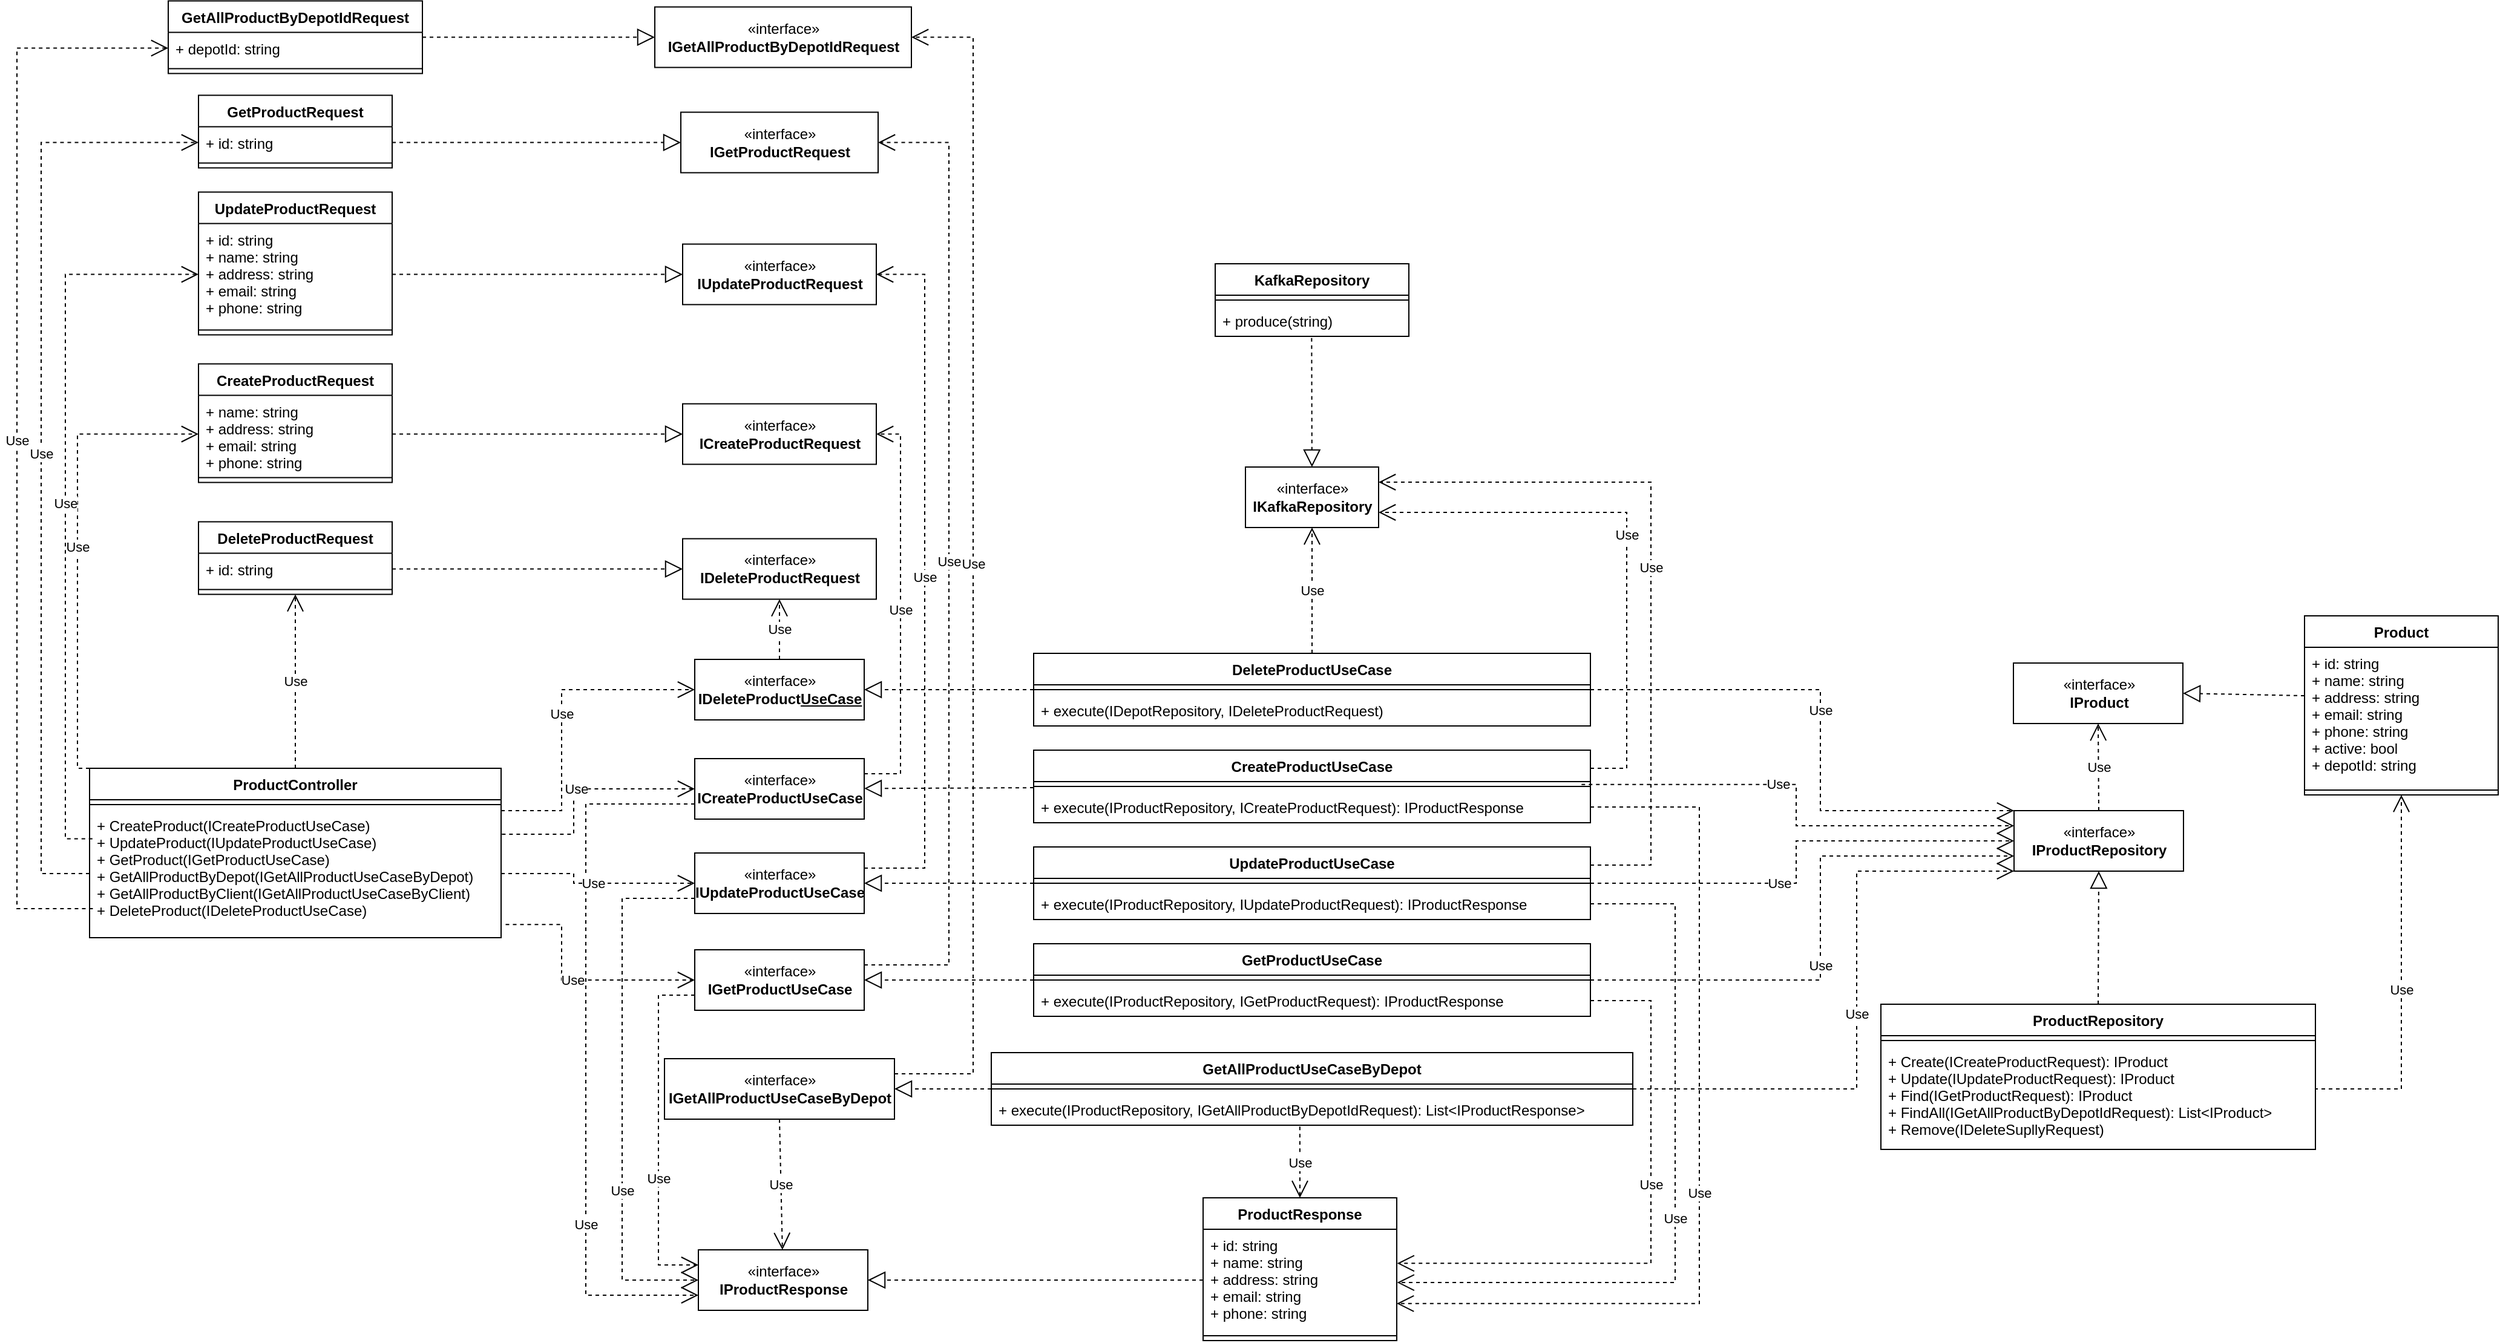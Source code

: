 <mxfile version="17.4.1" type="device"><diagram id="5-IiOSK4muJ2zSTb8LY7" name="Page-1"><mxGraphModel dx="2423" dy="2737" grid="1" gridSize="10" guides="1" tooltips="1" connect="1" arrows="1" fold="1" page="1" pageScale="1" pageWidth="827" pageHeight="1169" math="0" shadow="0"><root><mxCell id="0"/><mxCell id="1" parent="0"/><mxCell id="HO7SKuB9KYp9Aodk7-pC-1" value="" style="endArrow=block;dashed=1;endFill=0;endSize=12;html=1;rounded=0;exitX=0;exitY=0.5;exitDx=0;exitDy=0;entryX=1;entryY=0.5;entryDx=0;entryDy=0;" parent="1" source="HO7SKuB9KYp9Aodk7-pC-48" target="HO7SKuB9KYp9Aodk7-pC-2" edge="1"><mxGeometry width="160" relative="1" as="geometry"><mxPoint x="-690" y="-1327" as="sourcePoint"/><mxPoint x="-260" y="-1120" as="targetPoint"/></mxGeometry></mxCell><mxCell id="HO7SKuB9KYp9Aodk7-pC-2" value="«interface»&lt;br&gt;&lt;b&gt;IProductResponse&lt;/b&gt;" style="html=1;" parent="1" vertex="1"><mxGeometry x="-897" y="-1297" width="140" height="50" as="geometry"/></mxCell><mxCell id="HO7SKuB9KYp9Aodk7-pC-3" value="" style="endArrow=block;dashed=1;endFill=0;endSize=12;html=1;rounded=0;" parent="1" source="HO7SKuB9KYp9Aodk7-pC-10" target="HO7SKuB9KYp9Aodk7-pC-21" edge="1"><mxGeometry width="160" relative="1" as="geometry"><mxPoint x="-330" y="-1570" as="sourcePoint"/><mxPoint x="-170" y="-1570" as="targetPoint"/></mxGeometry></mxCell><mxCell id="HO7SKuB9KYp9Aodk7-pC-4" value="" style="endArrow=block;dashed=1;endFill=0;endSize=12;html=1;rounded=0;" parent="1" source="HO7SKuB9KYp9Aodk7-pC-7" target="HO7SKuB9KYp9Aodk7-pC-20" edge="1"><mxGeometry width="160" relative="1" as="geometry"><mxPoint x="-680" y="-1610" as="sourcePoint"/><mxPoint x="-520" y="-1610" as="targetPoint"/></mxGeometry></mxCell><mxCell id="HO7SKuB9KYp9Aodk7-pC-5" value="" style="endArrow=block;dashed=1;endFill=0;endSize=12;html=1;rounded=0;" parent="1" source="HO7SKuB9KYp9Aodk7-pC-13" target="HO7SKuB9KYp9Aodk7-pC-22" edge="1"><mxGeometry width="160" relative="1" as="geometry"><mxPoint x="-330" y="-1570" as="sourcePoint"/><mxPoint x="-170" y="-1570" as="targetPoint"/></mxGeometry></mxCell><mxCell id="HO7SKuB9KYp9Aodk7-pC-6" value="" style="endArrow=block;dashed=1;endFill=0;endSize=12;html=1;rounded=0;" parent="1" source="HO7SKuB9KYp9Aodk7-pC-16" target="HO7SKuB9KYp9Aodk7-pC-23" edge="1"><mxGeometry width="160" relative="1" as="geometry"><mxPoint x="-330" y="-1570" as="sourcePoint"/><mxPoint x="-170" y="-1570" as="targetPoint"/></mxGeometry></mxCell><mxCell id="HO7SKuB9KYp9Aodk7-pC-7" value="CreateProductUseCase" style="swimlane;fontStyle=1;align=center;verticalAlign=top;childLayout=stackLayout;horizontal=1;startSize=26;horizontalStack=0;resizeParent=1;resizeParentMax=0;resizeLast=0;collapsible=1;marginBottom=0;" parent="1" vertex="1"><mxGeometry x="-620" y="-1710" width="460" height="60" as="geometry"/></mxCell><mxCell id="HO7SKuB9KYp9Aodk7-pC-8" value="" style="line;strokeWidth=1;fillColor=none;align=left;verticalAlign=middle;spacingTop=-1;spacingLeft=3;spacingRight=3;rotatable=0;labelPosition=right;points=[];portConstraint=eastwest;" parent="HO7SKuB9KYp9Aodk7-pC-7" vertex="1"><mxGeometry y="26" width="460" height="8" as="geometry"/></mxCell><mxCell id="HO7SKuB9KYp9Aodk7-pC-9" value="+ execute(IProductRepository, ICreateProductRequest): IProductResponse" style="text;strokeColor=none;fillColor=none;align=left;verticalAlign=top;spacingLeft=4;spacingRight=4;overflow=hidden;rotatable=0;points=[[0,0.5],[1,0.5]];portConstraint=eastwest;" parent="HO7SKuB9KYp9Aodk7-pC-7" vertex="1"><mxGeometry y="34" width="460" height="26" as="geometry"/></mxCell><mxCell id="HO7SKuB9KYp9Aodk7-pC-10" value="UpdateProductUseCase" style="swimlane;fontStyle=1;align=center;verticalAlign=top;childLayout=stackLayout;horizontal=1;startSize=26;horizontalStack=0;resizeParent=1;resizeParentMax=0;resizeLast=0;collapsible=1;marginBottom=0;" parent="1" vertex="1"><mxGeometry x="-620" y="-1630" width="460" height="60" as="geometry"/></mxCell><mxCell id="HO7SKuB9KYp9Aodk7-pC-11" value="" style="line;strokeWidth=1;fillColor=none;align=left;verticalAlign=middle;spacingTop=-1;spacingLeft=3;spacingRight=3;rotatable=0;labelPosition=right;points=[];portConstraint=eastwest;" parent="HO7SKuB9KYp9Aodk7-pC-10" vertex="1"><mxGeometry y="26" width="460" height="8" as="geometry"/></mxCell><mxCell id="HO7SKuB9KYp9Aodk7-pC-12" value="+ execute(IProductRepository, IUpdateProductRequest): IProductResponse" style="text;strokeColor=none;fillColor=none;align=left;verticalAlign=top;spacingLeft=4;spacingRight=4;overflow=hidden;rotatable=0;points=[[0,0.5],[1,0.5]];portConstraint=eastwest;" parent="HO7SKuB9KYp9Aodk7-pC-10" vertex="1"><mxGeometry y="34" width="460" height="26" as="geometry"/></mxCell><mxCell id="HO7SKuB9KYp9Aodk7-pC-13" value="GetProductUseCase" style="swimlane;fontStyle=1;align=center;verticalAlign=top;childLayout=stackLayout;horizontal=1;startSize=26;horizontalStack=0;resizeParent=1;resizeParentMax=0;resizeLast=0;collapsible=1;marginBottom=0;" parent="1" vertex="1"><mxGeometry x="-620" y="-1550" width="460" height="60" as="geometry"/></mxCell><mxCell id="HO7SKuB9KYp9Aodk7-pC-14" value="" style="line;strokeWidth=1;fillColor=none;align=left;verticalAlign=middle;spacingTop=-1;spacingLeft=3;spacingRight=3;rotatable=0;labelPosition=right;points=[];portConstraint=eastwest;" parent="HO7SKuB9KYp9Aodk7-pC-13" vertex="1"><mxGeometry y="26" width="460" height="8" as="geometry"/></mxCell><mxCell id="HO7SKuB9KYp9Aodk7-pC-15" value="+ execute(IProductRepository, IGetProductRequest): IProductResponse" style="text;strokeColor=none;fillColor=none;align=left;verticalAlign=top;spacingLeft=4;spacingRight=4;overflow=hidden;rotatable=0;points=[[0,0.5],[1,0.5]];portConstraint=eastwest;" parent="HO7SKuB9KYp9Aodk7-pC-13" vertex="1"><mxGeometry y="34" width="460" height="26" as="geometry"/></mxCell><mxCell id="HO7SKuB9KYp9Aodk7-pC-16" value="DeleteProductUseCase" style="swimlane;fontStyle=1;align=center;verticalAlign=top;childLayout=stackLayout;horizontal=1;startSize=26;horizontalStack=0;resizeParent=1;resizeParentMax=0;resizeLast=0;collapsible=1;marginBottom=0;" parent="1" vertex="1"><mxGeometry x="-620" y="-1790" width="460" height="60" as="geometry"/></mxCell><mxCell id="HO7SKuB9KYp9Aodk7-pC-17" value="" style="line;strokeWidth=1;fillColor=none;align=left;verticalAlign=middle;spacingTop=-1;spacingLeft=3;spacingRight=3;rotatable=0;labelPosition=right;points=[];portConstraint=eastwest;" parent="HO7SKuB9KYp9Aodk7-pC-16" vertex="1"><mxGeometry y="26" width="460" height="8" as="geometry"/></mxCell><mxCell id="HO7SKuB9KYp9Aodk7-pC-18" value="+ execute(IDepotRepository, IDeleteProductRequest)" style="text;strokeColor=none;fillColor=none;align=left;verticalAlign=top;spacingLeft=4;spacingRight=4;overflow=hidden;rotatable=0;points=[[0,0.5],[1,0.5]];portConstraint=eastwest;" parent="HO7SKuB9KYp9Aodk7-pC-16" vertex="1"><mxGeometry y="34" width="460" height="26" as="geometry"/></mxCell><mxCell id="HO7SKuB9KYp9Aodk7-pC-19" value="&lt;span style=&quot;color: rgba(0 , 0 , 0 , 0) ; font-family: monospace ; font-size: 0px&quot;&gt;%3CmxGraphModel%3E%3Croot%3E%3CmxCell%20id%3D%220%22%2F%3E%3CmxCell%20id%3D%221%22%20parent%3D%220%22%2F%3E%3CmxCell%20id%3D%222%22%20value%3D%22%C2%ABinterface%C2%BB%26lt%3Bbr%26gt%3B%26lt%3Bb%26gt%3BICreateProductRequest%26lt%3B%2Fb%26gt%3B%22%20style%3D%22html%3D1%3B%22%20vertex%3D%221%22%20parent%3D%221%22%3E%3CmxGeometry%20x%3D%22-1110%22%20y%3D%22-2160%22%20width%3D%22140%22%20height%3D%2250%22%20as%3D%22geometry%22%2F%3E%3C%2FmxCell%3E%3CmxCell%20id%3D%223%22%20value%3D%22%C2%ABinterface%C2%BB%26lt%3Bbr%26gt%3B%26lt%3Bb%26gt%3BIGetProductRequest%26lt%3B%2Fb%26gt%3B%22%20style%3D%22html%3D1%3B%22%20vertex%3D%221%22%20parent%3D%221%22%3E%3CmxGeometry%20x%3D%22-1110%22%20y%3D%22-2040%22%20width%3D%22140%22%20height%3D%2250%22%20as%3D%22geometry%22%2F%3E%3C%2FmxCell%3E%3CmxCell%20id%3D%224%22%20value%3D%22%C2%ABinterface%C2%BB%26lt%3Bbr%26gt%3B%26lt%3Bb%26gt%3BIUpdateProductR%26lt%3B%2Fb%26gt%3B%26lt%3Bspan%20style%3D%26quot%3Bcolor%3A%20rgba(0%20%2C%200%20%2C%200%20%2C%200)%20%3B%20font-family%3A%20monospace%20%3B%20font-size%3A%200px%26quot%3B%26gt%3B%253CmxGraphModel%253E%253Croot%253E%253CmxCell%2520id%253D%25220%2522%252F%253E%253CmxCell%2520id%253D%25221%2522%2520parent%253D%25220%2522%252F%253E%253CmxCell%2520id%253D%25222%2522%2520value%253D%2522%25C2%25ABinterface%25C2%25BB%2526lt%253Bbr%2526gt%253B%2526lt%253Bb%2526gt%253BICreateProductRequest%2526lt%253B%252Fb%2526gt%253B%2522%2520style%253D%2522html%253D1%253B%2522%2520vertex%253D%25221%2522%2520parent%253D%25221%2522%253E%253CmxGeometry%2520x%253D%2522-790%2522%2520y%253D%2522-1310%2522%2520width%253D%2522140%2522%2520height%253D%252250%2522%2520as%253D%2522geometry%2522%252F%253E%253C%252FmxCell%253E%253C%252Froot%253E%253C%252FmxGraphModel%253E%26lt%3B%2Fspan%26gt%3B%26lt%3Bb%26gt%3B%26lt%3Bbr%26gt%3Bequest%26lt%3B%2Fb%26gt%3B%22%20style%3D%22html%3D1%3B%22%20vertex%3D%221%22%20parent%3D%221%22%3E%3CmxGeometry%20x%3D%22-1110%22%20y%3D%22-2100%22%20width%3D%22140%22%20height%3D%2250%22%20as%3D%22geometry%22%2F%3E%3C%2FmxCell%3E%3CmxCell%20id%3D%225%22%20value%3D%22%C2%ABinterface%C2%BB%26lt%3Bbr%26gt%3B%26lt%3Bb%26gt%3BIDeleteProductRequest%26lt%3B%2Fb%26gt%3B%22%20style%3D%22html%3D1%3B%22%20vertex%3D%221%22%20parent%3D%221%22%3E%3CmxGeometry%20x%3D%22-1110%22%20y%3D%22-1980%22%20width%3D%22140%22%20height%3D%2250%22%20as%3D%22geometry%22%2F%3E%3C%2FmxCell%3E%3C%2Froot%3E%3C%2FmxGraphModel%3E&lt;/span&gt;" style="html=1;strokeColor=none;resizeWidth=1;resizeHeight=1;fillColor=none;part=1;connectable=0;allowArrows=0;deletable=0;" parent="1" vertex="1"><mxGeometry x="-940" y="-1800" width="230.0" height="224" as="geometry"><mxPoint y="30" as="offset"/></mxGeometry></mxCell><mxCell id="HO7SKuB9KYp9Aodk7-pC-20" value="«interface»&lt;br&gt;&lt;b&gt;ICreateProductUseCase&lt;/b&gt;" style="html=1;" parent="1" vertex="1"><mxGeometry x="-900" y="-1703" width="140" height="50" as="geometry"/></mxCell><mxCell id="HO7SKuB9KYp9Aodk7-pC-21" value="«interface»&lt;br&gt;&lt;b&gt;IUpdateProductUseCase&lt;/b&gt;&lt;span style=&quot;color: rgba(0 , 0 , 0 , 0) ; font-family: monospace ; font-size: 0px&quot;&gt;%3CmxGraphModel%3E%3Croot%3E%3CmxCell%20id%3D%220%22%2F%3E%3CmxCell%20id%3D%221%22%20parent%3D%220%22%2F%3E%3CmxCell%20id%3D%222%22%20value%3D%22%C2%ABinterface%C2%BB%26lt%3Bbr%26gt%3B%26lt%3Bb%26gt%3BICreateProductRequest%26lt%3B%2Fb%26gt%3B%22%20style%3D%22html%3D1%3B%22%20vertex%3D%221%22%20parent%3D%221%22%3E%3CmxGeometry%20x%3D%22-790%22%20y%3D%22-1310%22%20width%3D%22140%22%20height%3D%2250%22%20as%3D%22geometry%22%2F%3E%3C%2FmxCell%3E%3C%2Froot%3E%3C%2FmxGraphMom&lt;/span&gt;&lt;b&gt;&lt;br&gt;&lt;/b&gt;" style="html=1;" parent="1" vertex="1"><mxGeometry x="-900" y="-1625" width="140" height="50" as="geometry"/></mxCell><mxCell id="HO7SKuB9KYp9Aodk7-pC-22" value="«interface»&lt;br&gt;&lt;b&gt;IGetProductUseCase&lt;/b&gt;" style="html=1;" parent="1" vertex="1"><mxGeometry x="-900" y="-1545" width="140" height="50" as="geometry"/></mxCell><mxCell id="HO7SKuB9KYp9Aodk7-pC-23" value="«interface»&lt;br&gt;&lt;b&gt;IDeleteProduct&lt;u&gt;UseCase&lt;/u&gt;&lt;/b&gt;" style="html=1;" parent="1" vertex="1"><mxGeometry x="-900" y="-1785" width="140" height="50" as="geometry"/></mxCell><mxCell id="HO7SKuB9KYp9Aodk7-pC-24" value="Use" style="endArrow=open;endSize=12;dashed=1;html=1;rounded=0;exitX=0;exitY=0.75;exitDx=0;exitDy=0;edgeStyle=elbowEdgeStyle;entryX=0;entryY=0.75;entryDx=0;entryDy=0;" parent="1" source="HO7SKuB9KYp9Aodk7-pC-20" target="HO7SKuB9KYp9Aodk7-pC-2" edge="1"><mxGeometry x="0.485" width="160" relative="1" as="geometry"><mxPoint x="-1180" y="-1650" as="sourcePoint"/><mxPoint x="-930" y="-1260" as="targetPoint"/><Array as="points"><mxPoint x="-990" y="-1620"/><mxPoint x="-980" y="-1400"/><mxPoint x="-910" y="-1220"/><mxPoint x="-930" y="-1430"/><mxPoint x="-920" y="-1670"/><mxPoint x="-910" y="-1690"/><mxPoint x="-900" y="-1570"/></Array><mxPoint as="offset"/></mxGeometry></mxCell><mxCell id="HO7SKuB9KYp9Aodk7-pC-25" value="Use" style="endArrow=open;endSize=12;dashed=1;html=1;rounded=0;exitX=0;exitY=0.75;exitDx=0;exitDy=0;edgeStyle=elbowEdgeStyle;entryX=0;entryY=0.5;entryDx=0;entryDy=0;" parent="1" source="HO7SKuB9KYp9Aodk7-pC-21" target="HO7SKuB9KYp9Aodk7-pC-2" edge="1"><mxGeometry x="0.376" width="160" relative="1" as="geometry"><mxPoint x="-1040" y="-1460" as="sourcePoint"/><mxPoint x="-950" y="-1240" as="targetPoint"/><Array as="points"><mxPoint x="-960" y="-1410"/><mxPoint x="-950" y="-1450"/><mxPoint x="-950" y="-1420"/><mxPoint x="-930" y="-1500"/><mxPoint x="-920" y="-1529"/></Array><mxPoint as="offset"/></mxGeometry></mxCell><mxCell id="HO7SKuB9KYp9Aodk7-pC-26" value="Use" style="endArrow=open;endSize=12;dashed=1;html=1;rounded=0;exitX=0;exitY=0.75;exitDx=0;exitDy=0;edgeStyle=elbowEdgeStyle;entryX=0;entryY=0.25;entryDx=0;entryDy=0;" parent="1" source="HO7SKuB9KYp9Aodk7-pC-22" target="HO7SKuB9KYp9Aodk7-pC-2" edge="1"><mxGeometry x="0.264" width="160" relative="1" as="geometry"><mxPoint x="-1040" y="-1460" as="sourcePoint"/><mxPoint x="-970" y="-1190" as="targetPoint"/><Array as="points"><mxPoint x="-930" y="-1400"/><mxPoint x="-830" y="-1380"/><mxPoint x="-940" y="-1400"/><mxPoint x="-970" y="-1390"/><mxPoint x="-990" y="-1410"/><mxPoint x="-950" y="-1490"/><mxPoint x="-940" y="-1490"/></Array><mxPoint as="offset"/></mxGeometry></mxCell><mxCell id="HO7SKuB9KYp9Aodk7-pC-27" value="Use" style="endArrow=open;endSize=12;dashed=1;html=1;rounded=0;exitX=0.984;exitY=0.3;exitDx=0;exitDy=0;entryX=0;entryY=0.25;entryDx=0;entryDy=0;edgeStyle=elbowEdgeStyle;exitPerimeter=0;" parent="1" source="HO7SKuB9KYp9Aodk7-pC-8" target="HO7SKuB9KYp9Aodk7-pC-74" edge="1"><mxGeometry x="-0.17" width="160" relative="1" as="geometry"><mxPoint x="-330" y="-1660" as="sourcePoint"/><mxPoint x="-170" y="-1660" as="targetPoint"/><Array as="points"><mxPoint x="10" y="-1660"/><mxPoint x="10" y="-1730"/></Array><mxPoint as="offset"/></mxGeometry></mxCell><mxCell id="HO7SKuB9KYp9Aodk7-pC-28" value="Use" style="endArrow=open;endSize=12;dashed=1;html=1;rounded=0;exitX=1;exitY=0.5;exitDx=0;exitDy=0;entryX=0;entryY=0.5;entryDx=0;entryDy=0;edgeStyle=elbowEdgeStyle;" parent="1" source="HO7SKuB9KYp9Aodk7-pC-10" target="HO7SKuB9KYp9Aodk7-pC-74" edge="1"><mxGeometry x="-0.193" width="160" relative="1" as="geometry"><mxPoint x="-320" y="-1650" as="sourcePoint"/><mxPoint x="-160" y="-1650" as="targetPoint"/><Array as="points"><mxPoint x="10" y="-1620"/></Array><mxPoint as="offset"/></mxGeometry></mxCell><mxCell id="HO7SKuB9KYp9Aodk7-pC-29" value="Use" style="endArrow=open;endSize=12;dashed=1;html=1;rounded=0;exitX=1;exitY=0.5;exitDx=0;exitDy=0;entryX=0;entryY=0.75;entryDx=0;entryDy=0;edgeStyle=elbowEdgeStyle;" parent="1" source="HO7SKuB9KYp9Aodk7-pC-13" target="HO7SKuB9KYp9Aodk7-pC-74" edge="1"><mxGeometry x="-0.104" width="160" relative="1" as="geometry"><mxPoint x="-310" y="-1640" as="sourcePoint"/><mxPoint x="-150" y="-1640" as="targetPoint"/><Array as="points"><mxPoint x="30" y="-1550"/><mxPoint x="-20" y="-1630"/><mxPoint x="-270" y="-1630"/></Array><mxPoint as="offset"/></mxGeometry></mxCell><mxCell id="HO7SKuB9KYp9Aodk7-pC-30" value="Use" style="endArrow=open;endSize=12;dashed=1;html=1;rounded=0;edgeStyle=elbowEdgeStyle;exitX=1;exitY=0.5;exitDx=0;exitDy=0;entryX=0;entryY=0;entryDx=0;entryDy=0;" parent="1" source="HO7SKuB9KYp9Aodk7-pC-16" target="HO7SKuB9KYp9Aodk7-pC-74" edge="1"><mxGeometry x="-0.08" width="160" relative="1" as="geometry"><mxPoint x="-290" y="-1560" as="sourcePoint"/><mxPoint x="140" y="-1760" as="targetPoint"/><Array as="points"><mxPoint x="30" y="-1700"/><mxPoint x="20" y="-1570"/></Array><mxPoint as="offset"/></mxGeometry></mxCell><mxCell id="HO7SKuB9KYp9Aodk7-pC-31" value="DeleteProductRequest" style="swimlane;fontStyle=1;align=center;verticalAlign=top;childLayout=stackLayout;horizontal=1;startSize=26;horizontalStack=0;resizeParent=1;resizeParentMax=0;resizeLast=0;collapsible=1;marginBottom=0;" parent="1" vertex="1"><mxGeometry x="-1310" y="-1898.75" width="160" height="60" as="geometry"/></mxCell><mxCell id="HO7SKuB9KYp9Aodk7-pC-32" value="+ id: string" style="text;strokeColor=none;fillColor=none;align=left;verticalAlign=top;spacingLeft=4;spacingRight=4;overflow=hidden;rotatable=0;points=[[0,0.5],[1,0.5]];portConstraint=eastwest;" parent="HO7SKuB9KYp9Aodk7-pC-31" vertex="1"><mxGeometry y="26" width="160" height="26" as="geometry"/></mxCell><mxCell id="HO7SKuB9KYp9Aodk7-pC-33" value="" style="line;strokeWidth=1;fillColor=none;align=left;verticalAlign=middle;spacingTop=-1;spacingLeft=3;spacingRight=3;rotatable=0;labelPosition=right;points=[];portConstraint=eastwest;" parent="HO7SKuB9KYp9Aodk7-pC-31" vertex="1"><mxGeometry y="52" width="160" height="8" as="geometry"/></mxCell><mxCell id="HO7SKuB9KYp9Aodk7-pC-34" style="edgeStyle=elbowEdgeStyle;rounded=0;orthogonalLoop=1;jettySize=auto;html=1;exitX=0.5;exitY=0;exitDx=0;exitDy=0;" parent="1" source="HO7SKuB9KYp9Aodk7-pC-31" target="HO7SKuB9KYp9Aodk7-pC-31" edge="1"><mxGeometry relative="1" as="geometry"/></mxCell><mxCell id="HO7SKuB9KYp9Aodk7-pC-35" value="GetProductRequest" style="swimlane;fontStyle=1;align=center;verticalAlign=top;childLayout=stackLayout;horizontal=1;startSize=26;horizontalStack=0;resizeParent=1;resizeParentMax=0;resizeLast=0;collapsible=1;marginBottom=0;" parent="1" vertex="1"><mxGeometry x="-1310" y="-2251.25" width="160" height="60" as="geometry"/></mxCell><mxCell id="HO7SKuB9KYp9Aodk7-pC-36" value="+ id: string" style="text;strokeColor=none;fillColor=none;align=left;verticalAlign=top;spacingLeft=4;spacingRight=4;overflow=hidden;rotatable=0;points=[[0,0.5],[1,0.5]];portConstraint=eastwest;" parent="HO7SKuB9KYp9Aodk7-pC-35" vertex="1"><mxGeometry y="26" width="160" height="26" as="geometry"/></mxCell><mxCell id="HO7SKuB9KYp9Aodk7-pC-37" value="" style="line;strokeWidth=1;fillColor=none;align=left;verticalAlign=middle;spacingTop=-1;spacingLeft=3;spacingRight=3;rotatable=0;labelPosition=right;points=[];portConstraint=eastwest;" parent="HO7SKuB9KYp9Aodk7-pC-35" vertex="1"><mxGeometry y="52" width="160" height="8" as="geometry"/></mxCell><mxCell id="HO7SKuB9KYp9Aodk7-pC-38" value="UpdateProductRequest" style="swimlane;fontStyle=1;align=center;verticalAlign=top;childLayout=stackLayout;horizontal=1;startSize=26;horizontalStack=0;resizeParent=1;resizeParentMax=0;resizeLast=0;collapsible=1;marginBottom=0;" parent="1" vertex="1"><mxGeometry x="-1310" y="-2171.25" width="160" height="118" as="geometry"/></mxCell><mxCell id="HO7SKuB9KYp9Aodk7-pC-39" value="+ id: string&#10;+ name: string&#10;+ address: string&#10;+ email: string&#10;+ phone: string" style="text;strokeColor=none;fillColor=none;align=left;verticalAlign=top;spacingLeft=4;spacingRight=4;overflow=hidden;rotatable=0;points=[[0,0.5],[1,0.5]];portConstraint=eastwest;" parent="HO7SKuB9KYp9Aodk7-pC-38" vertex="1"><mxGeometry y="26" width="160" height="84" as="geometry"/></mxCell><mxCell id="HO7SKuB9KYp9Aodk7-pC-40" value="" style="line;strokeWidth=1;fillColor=none;align=left;verticalAlign=middle;spacingTop=-1;spacingLeft=3;spacingRight=3;rotatable=0;labelPosition=right;points=[];portConstraint=eastwest;" parent="HO7SKuB9KYp9Aodk7-pC-38" vertex="1"><mxGeometry y="110" width="160" height="8" as="geometry"/></mxCell><mxCell id="HO7SKuB9KYp9Aodk7-pC-41" value="CreateProductRequest" style="swimlane;fontStyle=1;align=center;verticalAlign=top;childLayout=stackLayout;horizontal=1;startSize=26;horizontalStack=0;resizeParent=1;resizeParentMax=0;resizeLast=0;collapsible=1;marginBottom=0;" parent="1" vertex="1"><mxGeometry x="-1310" y="-2029.25" width="160" height="98" as="geometry"/></mxCell><mxCell id="HO7SKuB9KYp9Aodk7-pC-42" value="+ name: string&#10;+ address: string&#10;+ email: string&#10;+ phone: string" style="text;strokeColor=none;fillColor=none;align=left;verticalAlign=top;spacingLeft=4;spacingRight=4;overflow=hidden;rotatable=0;points=[[0,0.5],[1,0.5]];portConstraint=eastwest;" parent="HO7SKuB9KYp9Aodk7-pC-41" vertex="1"><mxGeometry y="26" width="160" height="64" as="geometry"/></mxCell><mxCell id="HO7SKuB9KYp9Aodk7-pC-43" value="" style="line;strokeWidth=1;fillColor=none;align=left;verticalAlign=middle;spacingTop=-1;spacingLeft=3;spacingRight=3;rotatable=0;labelPosition=right;points=[];portConstraint=eastwest;" parent="HO7SKuB9KYp9Aodk7-pC-41" vertex="1"><mxGeometry y="90" width="160" height="8" as="geometry"/></mxCell><mxCell id="HO7SKuB9KYp9Aodk7-pC-44" value="Use" style="endArrow=open;endSize=12;dashed=1;html=1;rounded=0;exitX=1;exitY=0.5;exitDx=0;exitDy=0;entryX=1.002;entryY=0.335;entryDx=0;entryDy=0;edgeStyle=elbowEdgeStyle;entryPerimeter=0;" parent="1" source="HO7SKuB9KYp9Aodk7-pC-15" target="HO7SKuB9KYp9Aodk7-pC-48" edge="1"><mxGeometry x="-0.153" width="160" relative="1" as="geometry"><mxPoint x="-470" y="-1460" as="sourcePoint"/><mxPoint x="-530" y="-1402" as="targetPoint"/><Array as="points"><mxPoint x="-110" y="-1450"/><mxPoint x="-100" y="-1470"/><mxPoint x="-120" y="-1390"/><mxPoint x="-510" y="-1450"/><mxPoint x="-500" y="-1500"/></Array><mxPoint as="offset"/></mxGeometry></mxCell><mxCell id="HO7SKuB9KYp9Aodk7-pC-45" value="Use" style="endArrow=open;endSize=12;dashed=1;html=1;rounded=0;exitX=1;exitY=0.5;exitDx=0;exitDy=0;entryX=1.002;entryY=0.524;entryDx=0;entryDy=0;edgeStyle=elbowEdgeStyle;entryPerimeter=0;" parent="1" source="HO7SKuB9KYp9Aodk7-pC-12" target="HO7SKuB9KYp9Aodk7-pC-48" edge="1"><mxGeometry x="0.077" width="160" relative="1" as="geometry"><mxPoint x="-540" y="-1540" as="sourcePoint"/><mxPoint x="-530" y="-1387" as="targetPoint"/><Array as="points"><mxPoint x="-90" y="-1560"/><mxPoint x="-110" y="-1560"/><mxPoint x="-120" y="-1410"/><mxPoint x="-130" y="-1440"/><mxPoint x="-140" y="-1480"/><mxPoint x="-480" y="-1500"/></Array><mxPoint as="offset"/></mxGeometry></mxCell><mxCell id="HO7SKuB9KYp9Aodk7-pC-46" value="Use" style="endArrow=open;endSize=12;dashed=1;html=1;rounded=0;exitX=1;exitY=0.5;exitDx=0;exitDy=0;entryX=1;entryY=0.731;entryDx=0;entryDy=0;edgeStyle=elbowEdgeStyle;entryPerimeter=0;" parent="1" source="HO7SKuB9KYp9Aodk7-pC-9" target="HO7SKuB9KYp9Aodk7-pC-48" edge="1"><mxGeometry x="0.093" width="160" relative="1" as="geometry"><mxPoint x="-400" y="-1470" as="sourcePoint"/><mxPoint x="-530" y="-1379.5" as="targetPoint"/><Array as="points"><mxPoint x="-70" y="-1470"/><mxPoint x="-90" y="-1480"/><mxPoint x="-110" y="-1630"/><mxPoint x="-250" y="-1560"/><mxPoint x="-460" y="-1550"/></Array><mxPoint y="-1" as="offset"/></mxGeometry></mxCell><mxCell id="HO7SKuB9KYp9Aodk7-pC-47" value="ProductResponse" style="swimlane;fontStyle=1;align=center;verticalAlign=top;childLayout=stackLayout;horizontal=1;startSize=26;horizontalStack=0;resizeParent=1;resizeParentMax=0;resizeLast=0;collapsible=1;marginBottom=0;" parent="1" vertex="1"><mxGeometry x="-480" y="-1340" width="160" height="118" as="geometry"/></mxCell><mxCell id="HO7SKuB9KYp9Aodk7-pC-48" value="+ id: string&#10;+ name: string&#10;+ address: string&#10;+ email: string&#10;+ phone: string" style="text;strokeColor=none;fillColor=none;align=left;verticalAlign=top;spacingLeft=4;spacingRight=4;overflow=hidden;rotatable=0;points=[[0,0.5],[1,0.5]];portConstraint=eastwest;" parent="HO7SKuB9KYp9Aodk7-pC-47" vertex="1"><mxGeometry y="26" width="160" height="84" as="geometry"/></mxCell><mxCell id="HO7SKuB9KYp9Aodk7-pC-49" value="" style="line;strokeWidth=1;fillColor=none;align=left;verticalAlign=middle;spacingTop=-1;spacingLeft=3;spacingRight=3;rotatable=0;labelPosition=right;points=[];portConstraint=eastwest;" parent="HO7SKuB9KYp9Aodk7-pC-47" vertex="1"><mxGeometry y="110" width="160" height="8" as="geometry"/></mxCell><mxCell id="HO7SKuB9KYp9Aodk7-pC-50" value="Use" style="endArrow=open;endSize=12;dashed=1;html=1;rounded=0;exitX=0.5;exitY=0;exitDx=0;exitDy=0;entryX=0.5;entryY=1;entryDx=0;entryDy=0;" parent="1" source="HO7SKuB9KYp9Aodk7-pC-74" target="HO7SKuB9KYp9Aodk7-pC-75" edge="1"><mxGeometry width="160" relative="1" as="geometry"><mxPoint x="-18.5" y="-1760" as="sourcePoint"/><mxPoint x="-10" y="-1840" as="targetPoint"/></mxGeometry></mxCell><mxCell id="HO7SKuB9KYp9Aodk7-pC-51" value="«interface»&lt;br&gt;&lt;b&gt;IDeleteProductRequest&lt;/b&gt;" style="html=1;" parent="1" vertex="1"><mxGeometry x="-910" y="-1884.75" width="160" height="50" as="geometry"/></mxCell><mxCell id="HO7SKuB9KYp9Aodk7-pC-52" value="«interface»&lt;br&gt;&lt;b&gt;ICreateProductRequest&lt;/b&gt;" style="html=1;" parent="1" vertex="1"><mxGeometry x="-910" y="-1996.25" width="160" height="50" as="geometry"/></mxCell><mxCell id="HO7SKuB9KYp9Aodk7-pC-53" value="«interface»&lt;br&gt;&lt;b&gt;IUpdateProductR&lt;/b&gt;&lt;span style=&quot;color: rgba(0 , 0 , 0 , 0) ; font-family: monospace ; font-size: 0px&quot;&gt;3CmxGraphModel%3E%3Croot%3E%3CmxCell%20id%3D%220%22%2F%3E%3CmxCell%20id%3D%221%22%20parent%3D%220%22%2F%3E%3CmxCell%20id%3D%222%22%20value%3D%22%C2%ABinterface%C2%BB%26lt%3Bbr%26gt%3B%26lt%3Bb%26gt%3BICreateProductRequest%26lt%3B%2Fb%26gt%3B%22%20style%3D%22html%3D1%3B%22%20vertex%3D%221%22%20parent%3D%221%22%3E%3CmxGeometry%20x%3D%22-790%22%20y%3D%22-1310%22%20width%3D%22140%22%20height%3D%2250%22%20as%3D%22geometry%22%2F%3E%3C%2FmxCell%3E%3C%2Froot%3E%3C%2FmxGraphModel%3E&lt;/span&gt;&lt;b&gt;equest&lt;/b&gt;" style="html=1;" parent="1" vertex="1"><mxGeometry x="-910" y="-2128.25" width="160" height="50" as="geometry"/></mxCell><mxCell id="HO7SKuB9KYp9Aodk7-pC-54" value="«interface»&lt;br&gt;&lt;b&gt;IGetProductRequest&lt;/b&gt;" style="html=1;" parent="1" vertex="1"><mxGeometry x="-911.5" y="-2237.25" width="163" height="50" as="geometry"/></mxCell><mxCell id="HO7SKuB9KYp9Aodk7-pC-55" value="Use" style="endArrow=open;endSize=12;dashed=1;html=1;rounded=0;entryX=0.5;entryY=1;entryDx=0;entryDy=0;exitX=0.5;exitY=0;exitDx=0;exitDy=0;" parent="1" source="HO7SKuB9KYp9Aodk7-pC-23" target="HO7SKuB9KYp9Aodk7-pC-51" edge="1"><mxGeometry width="160" relative="1" as="geometry"><mxPoint x="-830" y="-1830" as="sourcePoint"/><mxPoint x="-670" y="-1830" as="targetPoint"/></mxGeometry></mxCell><mxCell id="HO7SKuB9KYp9Aodk7-pC-56" value="ProductController" style="swimlane;fontStyle=1;align=center;verticalAlign=top;childLayout=stackLayout;horizontal=1;startSize=26;horizontalStack=0;resizeParent=1;resizeParentMax=0;resizeLast=0;collapsible=1;marginBottom=0;" parent="1" vertex="1"><mxGeometry x="-1400" y="-1695" width="340" height="140" as="geometry"/></mxCell><mxCell id="HO7SKuB9KYp9Aodk7-pC-57" value="" style="line;strokeWidth=1;fillColor=none;align=left;verticalAlign=middle;spacingTop=-1;spacingLeft=3;spacingRight=3;rotatable=0;labelPosition=right;points=[];portConstraint=eastwest;" parent="HO7SKuB9KYp9Aodk7-pC-56" vertex="1"><mxGeometry y="26" width="340" height="8" as="geometry"/></mxCell><mxCell id="HO7SKuB9KYp9Aodk7-pC-58" value="+ CreateProduct(ICreateProductUseCase)&#10;+ UpdateProduct(IUpdateProductUseCase)&#10;+ GetProduct(IGetProductUseCase)&#10;+ GetAllProductByDepot(IGetAllProductUseCaseByDepot)&#10;+ GetAllProductByClient(IGetAllProductUseCaseByClient)&#10;+ DeleteProduct(IDeleteProductUseCase)" style="text;strokeColor=none;fillColor=none;align=left;verticalAlign=top;spacingLeft=4;spacingRight=4;overflow=hidden;rotatable=0;points=[[0,0.5],[1,0.5]];portConstraint=eastwest;" parent="HO7SKuB9KYp9Aodk7-pC-56" vertex="1"><mxGeometry y="34" width="340" height="106" as="geometry"/></mxCell><mxCell id="HO7SKuB9KYp9Aodk7-pC-59" value="" style="endArrow=block;dashed=1;endFill=0;endSize=12;html=1;rounded=0;entryX=0;entryY=0.5;entryDx=0;entryDy=0;" parent="1" source="HO7SKuB9KYp9Aodk7-pC-36" target="HO7SKuB9KYp9Aodk7-pC-54" edge="1"><mxGeometry width="160" relative="1" as="geometry"><mxPoint x="-1120" y="-2231.25" as="sourcePoint"/><mxPoint x="-960" y="-2231.25" as="targetPoint"/></mxGeometry></mxCell><mxCell id="HO7SKuB9KYp9Aodk7-pC-60" value="" style="endArrow=block;dashed=1;endFill=0;endSize=12;html=1;rounded=0;exitX=1;exitY=0.5;exitDx=0;exitDy=0;entryX=0;entryY=0.5;entryDx=0;entryDy=0;" parent="1" source="HO7SKuB9KYp9Aodk7-pC-39" target="HO7SKuB9KYp9Aodk7-pC-53" edge="1"><mxGeometry width="160" relative="1" as="geometry"><mxPoint x="-1100" y="-2101.25" as="sourcePoint"/><mxPoint x="-940" y="-2101.25" as="targetPoint"/></mxGeometry></mxCell><mxCell id="HO7SKuB9KYp9Aodk7-pC-61" value="" style="endArrow=block;dashed=1;endFill=0;endSize=12;html=1;rounded=0;exitX=1;exitY=0.5;exitDx=0;exitDy=0;entryX=0;entryY=0.5;entryDx=0;entryDy=0;" parent="1" source="HO7SKuB9KYp9Aodk7-pC-42" target="HO7SKuB9KYp9Aodk7-pC-52" edge="1"><mxGeometry width="160" relative="1" as="geometry"><mxPoint x="-1270" y="-2021.25" as="sourcePoint"/><mxPoint x="-1110" y="-2021.25" as="targetPoint"/></mxGeometry></mxCell><mxCell id="HO7SKuB9KYp9Aodk7-pC-62" value="" style="endArrow=block;dashed=1;endFill=0;endSize=12;html=1;rounded=0;exitX=1;exitY=0.5;exitDx=0;exitDy=0;" parent="1" source="HO7SKuB9KYp9Aodk7-pC-32" target="HO7SKuB9KYp9Aodk7-pC-51" edge="1"><mxGeometry width="160" relative="1" as="geometry"><mxPoint x="-1130" y="-1851.25" as="sourcePoint"/><mxPoint x="-970" y="-1851.25" as="targetPoint"/></mxGeometry></mxCell><mxCell id="HO7SKuB9KYp9Aodk7-pC-63" value="Use" style="endArrow=open;endSize=12;dashed=1;html=1;rounded=0;exitX=1;exitY=0.25;exitDx=0;exitDy=0;entryX=1;entryY=0.5;entryDx=0;entryDy=0;edgeStyle=elbowEdgeStyle;" parent="1" source="HO7SKuB9KYp9Aodk7-pC-20" target="HO7SKuB9KYp9Aodk7-pC-52" edge="1"><mxGeometry width="160" relative="1" as="geometry"><mxPoint x="-630" y="-1870" as="sourcePoint"/><mxPoint x="-470" y="-1870" as="targetPoint"/><Array as="points"><mxPoint x="-730" y="-1860"/></Array></mxGeometry></mxCell><mxCell id="HO7SKuB9KYp9Aodk7-pC-64" value="Use" style="endArrow=open;endSize=12;dashed=1;html=1;rounded=0;exitX=1;exitY=0.25;exitDx=0;exitDy=0;entryX=1;entryY=0.5;entryDx=0;entryDy=0;edgeStyle=elbowEdgeStyle;" parent="1" source="HO7SKuB9KYp9Aodk7-pC-21" target="HO7SKuB9KYp9Aodk7-pC-53" edge="1"><mxGeometry width="160" relative="1" as="geometry"><mxPoint x="-560" y="-1880" as="sourcePoint"/><mxPoint x="-400" y="-1880" as="targetPoint"/><Array as="points"><mxPoint x="-710" y="-1930"/><mxPoint x="-700" y="-1887"/></Array></mxGeometry></mxCell><mxCell id="HO7SKuB9KYp9Aodk7-pC-65" value="Use" style="endArrow=open;endSize=12;dashed=1;html=1;rounded=0;exitX=1;exitY=0.25;exitDx=0;exitDy=0;entryX=1;entryY=0.5;entryDx=0;entryDy=0;edgeStyle=elbowEdgeStyle;" parent="1" source="HO7SKuB9KYp9Aodk7-pC-22" target="HO7SKuB9KYp9Aodk7-pC-54" edge="1"><mxGeometry width="160" relative="1" as="geometry"><mxPoint x="-570" y="-1920" as="sourcePoint"/><mxPoint x="-410" y="-1920" as="targetPoint"/><Array as="points"><mxPoint x="-690" y="-1930"/><mxPoint x="-680" y="-1930"/><mxPoint x="-670" y="-1900"/></Array></mxGeometry></mxCell><mxCell id="HO7SKuB9KYp9Aodk7-pC-66" value="Use" style="endArrow=open;endSize=12;dashed=1;html=1;rounded=0;exitX=0.5;exitY=0;exitDx=0;exitDy=0;entryX=0.5;entryY=1;entryDx=0;entryDy=0;" parent="1" source="HO7SKuB9KYp9Aodk7-pC-56" target="HO7SKuB9KYp9Aodk7-pC-31" edge="1"><mxGeometry width="160" relative="1" as="geometry"><mxPoint x="-1290" y="-1770" as="sourcePoint"/><mxPoint x="-1130" y="-1770" as="targetPoint"/></mxGeometry></mxCell><mxCell id="HO7SKuB9KYp9Aodk7-pC-67" value="Use" style="endArrow=open;endSize=12;dashed=1;html=1;rounded=0;exitX=0;exitY=0;exitDx=0;exitDy=0;entryX=0;entryY=0.5;entryDx=0;entryDy=0;edgeStyle=elbowEdgeStyle;" parent="1" source="HO7SKuB9KYp9Aodk7-pC-56" target="HO7SKuB9KYp9Aodk7-pC-42" edge="1"><mxGeometry width="160" relative="1" as="geometry"><mxPoint x="-1440" y="-1780" as="sourcePoint"/><mxPoint x="-1280" y="-1780" as="targetPoint"/><Array as="points"><mxPoint x="-1410" y="-1830"/><mxPoint x="-1370" y="-1850"/><mxPoint x="-1360" y="-1770"/><mxPoint x="-1350" y="-1840"/></Array></mxGeometry></mxCell><mxCell id="HO7SKuB9KYp9Aodk7-pC-68" value="Use" style="endArrow=open;endSize=12;dashed=1;html=1;rounded=0;entryX=0;entryY=0.5;entryDx=0;entryDy=0;edgeStyle=elbowEdgeStyle;exitX=0.007;exitY=0.229;exitDx=0;exitDy=0;exitPerimeter=0;" parent="1" source="HO7SKuB9KYp9Aodk7-pC-58" target="HO7SKuB9KYp9Aodk7-pC-39" edge="1"><mxGeometry width="160" relative="1" as="geometry"><mxPoint x="-1320" y="-1647" as="sourcePoint"/><mxPoint x="-1340" y="-1590" as="targetPoint"/><Array as="points"><mxPoint x="-1420" y="-1740"/><mxPoint x="-1410" y="-1810"/><mxPoint x="-1390" y="-1900"/></Array></mxGeometry></mxCell><mxCell id="HO7SKuB9KYp9Aodk7-pC-69" value="Use" style="endArrow=open;endSize=12;dashed=1;html=1;rounded=0;entryX=0;entryY=0.5;entryDx=0;entryDy=0;exitX=0;exitY=0.5;exitDx=0;exitDy=0;edgeStyle=elbowEdgeStyle;" parent="1" source="HO7SKuB9KYp9Aodk7-pC-58" target="HO7SKuB9KYp9Aodk7-pC-36" edge="1"><mxGeometry width="160" relative="1" as="geometry"><mxPoint x="-1410" y="-1590" as="sourcePoint"/><mxPoint x="-1250" y="-1590" as="targetPoint"/><Array as="points"><mxPoint x="-1440" y="-1730"/><mxPoint x="-1430" y="-1830"/><mxPoint x="-1410" y="-1770"/><mxPoint x="-1400" y="-1940"/></Array></mxGeometry></mxCell><mxCell id="HO7SKuB9KYp9Aodk7-pC-70" value="Use" style="endArrow=open;endSize=12;dashed=1;html=1;rounded=0;exitX=1;exitY=0.25;exitDx=0;exitDy=0;entryX=0;entryY=0.5;entryDx=0;entryDy=0;edgeStyle=elbowEdgeStyle;" parent="1" source="HO7SKuB9KYp9Aodk7-pC-56" target="HO7SKuB9KYp9Aodk7-pC-23" edge="1"><mxGeometry width="160" relative="1" as="geometry"><mxPoint x="-1150" y="-1560" as="sourcePoint"/><mxPoint x="-990" y="-1560" as="targetPoint"/><Array as="points"><mxPoint x="-1010" y="-1710"/><mxPoint x="-1100" y="-1710"/></Array></mxGeometry></mxCell><mxCell id="HO7SKuB9KYp9Aodk7-pC-71" value="Use" style="endArrow=open;endSize=12;dashed=1;html=1;rounded=0;exitX=1.002;exitY=0.193;exitDx=0;exitDy=0;entryX=0;entryY=0.5;entryDx=0;entryDy=0;edgeStyle=elbowEdgeStyle;exitPerimeter=0;" parent="1" source="HO7SKuB9KYp9Aodk7-pC-58" target="HO7SKuB9KYp9Aodk7-pC-20" edge="1"><mxGeometry width="160" relative="1" as="geometry"><mxPoint x="-1160" y="-1647" as="sourcePoint"/><mxPoint x="-990" y="-1550" as="targetPoint"/><Array as="points"><mxPoint x="-1000" y="-1650"/></Array></mxGeometry></mxCell><mxCell id="HO7SKuB9KYp9Aodk7-pC-72" value="Use" style="endArrow=open;endSize=12;dashed=1;html=1;rounded=0;entryX=0;entryY=0.5;entryDx=0;entryDy=0;edgeStyle=elbowEdgeStyle;exitX=1;exitY=0.5;exitDx=0;exitDy=0;" parent="1" source="HO7SKuB9KYp9Aodk7-pC-58" target="HO7SKuB9KYp9Aodk7-pC-21" edge="1"><mxGeometry width="160" relative="1" as="geometry"><mxPoint x="-1120" y="-1600" as="sourcePoint"/><mxPoint x="-950" y="-1600" as="targetPoint"/><Array as="points"><mxPoint x="-1000" y="-1610"/></Array></mxGeometry></mxCell><mxCell id="HO7SKuB9KYp9Aodk7-pC-73" value="Use" style="endArrow=open;endSize=12;dashed=1;html=1;rounded=0;exitX=1.011;exitY=0.897;exitDx=0;exitDy=0;entryX=0;entryY=0.5;entryDx=0;entryDy=0;edgeStyle=elbowEdgeStyle;exitPerimeter=0;" parent="1" source="HO7SKuB9KYp9Aodk7-pC-58" target="HO7SKuB9KYp9Aodk7-pC-22" edge="1"><mxGeometry width="160" relative="1" as="geometry"><mxPoint x="-1160" y="-1580" as="sourcePoint"/><mxPoint x="-1000" y="-1580" as="targetPoint"/><Array as="points"><mxPoint x="-1010" y="-1540"/><mxPoint x="-1036" y="-1540"/></Array></mxGeometry></mxCell><mxCell id="HO7SKuB9KYp9Aodk7-pC-74" value="«interface»&lt;br&gt;&lt;b&gt;IProductRepository&lt;/b&gt;" style="html=1;" parent="1" vertex="1"><mxGeometry x="190" y="-1660" width="140" height="50" as="geometry"/></mxCell><mxCell id="HO7SKuB9KYp9Aodk7-pC-75" value="«interface»&lt;br&gt;&lt;b&gt;IProduct&lt;/b&gt;" style="html=1;" parent="1" vertex="1"><mxGeometry x="189.5" y="-1782" width="140" height="50" as="geometry"/></mxCell><mxCell id="HO7SKuB9KYp9Aodk7-pC-76" value="ProductRepository" style="swimlane;fontStyle=1;align=center;verticalAlign=top;childLayout=stackLayout;horizontal=1;startSize=26;horizontalStack=0;resizeParent=1;resizeParentMax=0;resizeLast=0;collapsible=1;marginBottom=0;" parent="1" vertex="1"><mxGeometry x="80" y="-1500" width="359" height="120" as="geometry"/></mxCell><mxCell id="HO7SKuB9KYp9Aodk7-pC-77" value="" style="line;strokeWidth=1;fillColor=none;align=left;verticalAlign=middle;spacingTop=-1;spacingLeft=3;spacingRight=3;rotatable=0;labelPosition=right;points=[];portConstraint=eastwest;" parent="HO7SKuB9KYp9Aodk7-pC-76" vertex="1"><mxGeometry y="26" width="359" height="8" as="geometry"/></mxCell><mxCell id="HO7SKuB9KYp9Aodk7-pC-78" value="+ Create(ICreateProductRequest): IProduct&#10;+ Update(IUpdateProductRequest): IProduct&#10;+ Find(IGetProductRequest): IProduct&#10;+ FindAll(IGetAllProductByDepotIdRequest): List&lt;IProduct&gt;&#10;+ Remove(IDeleteSupllyRequest)" style="text;strokeColor=none;fillColor=none;align=left;verticalAlign=top;spacingLeft=4;spacingRight=4;overflow=hidden;rotatable=0;points=[[0,0.5],[1,0.5]];portConstraint=eastwest;" parent="HO7SKuB9KYp9Aodk7-pC-76" vertex="1"><mxGeometry y="34" width="359" height="86" as="geometry"/></mxCell><mxCell id="HO7SKuB9KYp9Aodk7-pC-79" value="" style="endArrow=block;dashed=1;endFill=0;endSize=12;html=1;rounded=0;entryX=0.5;entryY=1;entryDx=0;entryDy=0;exitX=0.5;exitY=0;exitDx=0;exitDy=0;" parent="1" source="HO7SKuB9KYp9Aodk7-pC-76" target="HO7SKuB9KYp9Aodk7-pC-74" edge="1"><mxGeometry width="160" relative="1" as="geometry"><mxPoint x="280" y="-1420" as="sourcePoint"/><mxPoint x="440" y="-1420" as="targetPoint"/></mxGeometry></mxCell><mxCell id="HO7SKuB9KYp9Aodk7-pC-80" value="Product" style="swimlane;fontStyle=1;align=center;verticalAlign=top;childLayout=stackLayout;horizontal=1;startSize=26;horizontalStack=0;resizeParent=1;resizeParentMax=0;resizeLast=0;collapsible=1;marginBottom=0;" parent="1" vertex="1"><mxGeometry x="430" y="-1821" width="160" height="148" as="geometry"/></mxCell><mxCell id="HO7SKuB9KYp9Aodk7-pC-81" value="+ id: string&#10;+ name: string&#10;+ address: string&#10;+ email: string&#10;+ phone: string&#10;+ active: bool&#10;+ depotId: string" style="text;strokeColor=none;fillColor=none;align=left;verticalAlign=top;spacingLeft=4;spacingRight=4;overflow=hidden;rotatable=0;points=[[0,0.5],[1,0.5]];portConstraint=eastwest;" parent="HO7SKuB9KYp9Aodk7-pC-80" vertex="1"><mxGeometry y="26" width="160" height="114" as="geometry"/></mxCell><mxCell id="HO7SKuB9KYp9Aodk7-pC-82" value="" style="line;strokeWidth=1;fillColor=none;align=left;verticalAlign=middle;spacingTop=-1;spacingLeft=3;spacingRight=3;rotatable=0;labelPosition=right;points=[];portConstraint=eastwest;" parent="HO7SKuB9KYp9Aodk7-pC-80" vertex="1"><mxGeometry y="140" width="160" height="8" as="geometry"/></mxCell><mxCell id="HO7SKuB9KYp9Aodk7-pC-83" value="Use" style="endArrow=open;endSize=12;dashed=1;html=1;rounded=0;exitX=1;exitY=0.5;exitDx=0;exitDy=0;edgeStyle=elbowEdgeStyle;elbow=vertical;entryX=0.5;entryY=1;entryDx=0;entryDy=0;" parent="1" source="HO7SKuB9KYp9Aodk7-pC-78" target="HO7SKuB9KYp9Aodk7-pC-80" edge="1"><mxGeometry width="160" relative="1" as="geometry"><mxPoint x="390" y="-1290" as="sourcePoint"/><mxPoint x="570" y="-1783" as="targetPoint"/><Array as="points"><mxPoint x="430" y="-1430"/></Array></mxGeometry></mxCell><mxCell id="HO7SKuB9KYp9Aodk7-pC-84" value="" style="endArrow=block;dashed=1;endFill=0;endSize=12;html=1;rounded=0;elbow=vertical;entryX=1;entryY=0.5;entryDx=0;entryDy=0;" parent="1" target="HO7SKuB9KYp9Aodk7-pC-75" edge="1"><mxGeometry width="160" relative="1" as="geometry"><mxPoint x="430" y="-1755.0" as="sourcePoint"/><mxPoint x="530" y="-1820" as="targetPoint"/></mxGeometry></mxCell><mxCell id="HO7SKuB9KYp9Aodk7-pC-85" value="«interface»&lt;br&gt;&lt;b&gt;IKafkaRepository&lt;/b&gt;" style="html=1;" parent="1" vertex="1"><mxGeometry x="-445" y="-1944" width="110" height="50" as="geometry"/></mxCell><mxCell id="HO7SKuB9KYp9Aodk7-pC-86" value="KafkaRepository" style="swimlane;fontStyle=1;align=center;verticalAlign=top;childLayout=stackLayout;horizontal=1;startSize=26;horizontalStack=0;resizeParent=1;resizeParentMax=0;resizeLast=0;collapsible=1;marginBottom=0;" parent="1" vertex="1"><mxGeometry x="-470" y="-2112" width="160" height="60" as="geometry"/></mxCell><mxCell id="HO7SKuB9KYp9Aodk7-pC-87" value="" style="line;strokeWidth=1;fillColor=none;align=left;verticalAlign=middle;spacingTop=-1;spacingLeft=3;spacingRight=3;rotatable=0;labelPosition=right;points=[];portConstraint=eastwest;" parent="HO7SKuB9KYp9Aodk7-pC-86" vertex="1"><mxGeometry y="26" width="160" height="8" as="geometry"/></mxCell><mxCell id="HO7SKuB9KYp9Aodk7-pC-88" value="+ produce(string)" style="text;strokeColor=none;fillColor=none;align=left;verticalAlign=top;spacingLeft=4;spacingRight=4;overflow=hidden;rotatable=0;points=[[0,0.5],[1,0.5]];portConstraint=eastwest;" parent="HO7SKuB9KYp9Aodk7-pC-86" vertex="1"><mxGeometry y="34" width="160" height="26" as="geometry"/></mxCell><mxCell id="HO7SKuB9KYp9Aodk7-pC-89" value="" style="endArrow=block;dashed=1;endFill=0;endSize=12;html=1;rounded=0;exitX=0.498;exitY=1.051;exitDx=0;exitDy=0;exitPerimeter=0;" parent="1" source="HO7SKuB9KYp9Aodk7-pC-88" target="HO7SKuB9KYp9Aodk7-pC-85" edge="1"><mxGeometry width="160" relative="1" as="geometry"><mxPoint x="-380" y="-2053" as="sourcePoint"/><mxPoint x="-300" y="-1993" as="targetPoint"/></mxGeometry></mxCell><mxCell id="HO7SKuB9KYp9Aodk7-pC-90" value="Use" style="endArrow=open;endSize=12;dashed=1;html=1;rounded=0;exitX=0.5;exitY=0;exitDx=0;exitDy=0;entryX=0.5;entryY=1;entryDx=0;entryDy=0;" parent="1" source="HO7SKuB9KYp9Aodk7-pC-16" target="HO7SKuB9KYp9Aodk7-pC-85" edge="1"><mxGeometry width="160" relative="1" as="geometry"><mxPoint x="-480" y="-1860" as="sourcePoint"/><mxPoint x="-320" y="-1860" as="targetPoint"/></mxGeometry></mxCell><mxCell id="HO7SKuB9KYp9Aodk7-pC-91" value="Use" style="endArrow=open;endSize=12;dashed=1;html=1;rounded=0;exitX=1;exitY=0.25;exitDx=0;exitDy=0;entryX=1;entryY=0.25;entryDx=0;entryDy=0;edgeStyle=elbowEdgeStyle;" parent="1" source="HO7SKuB9KYp9Aodk7-pC-10" target="HO7SKuB9KYp9Aodk7-pC-85" edge="1"><mxGeometry width="160" relative="1" as="geometry"><mxPoint x="-90" y="-1840" as="sourcePoint"/><mxPoint x="70" y="-1840" as="targetPoint"/><Array as="points"><mxPoint x="-110" y="-1780"/></Array></mxGeometry></mxCell><mxCell id="HO7SKuB9KYp9Aodk7-pC-92" value="Use" style="endArrow=open;endSize=12;dashed=1;html=1;rounded=0;exitX=1;exitY=0.25;exitDx=0;exitDy=0;entryX=1;entryY=0.75;entryDx=0;entryDy=0;edgeStyle=elbowEdgeStyle;" parent="1" source="HO7SKuB9KYp9Aodk7-pC-7" target="HO7SKuB9KYp9Aodk7-pC-85" edge="1"><mxGeometry width="160" relative="1" as="geometry"><mxPoint x="-170" y="-1690" as="sourcePoint"/><mxPoint x="-10" y="-1690" as="targetPoint"/><Array as="points"><mxPoint x="-130" y="-1830"/><mxPoint x="-140" y="-1840"/></Array></mxGeometry></mxCell><mxCell id="HO7SKuB9KYp9Aodk7-pC-93" value="«interface»&lt;br&gt;&lt;b&gt;IGetAllProductUseCaseByDepot&lt;/b&gt;" style="html=1;" parent="1" vertex="1"><mxGeometry x="-925" y="-1455" width="190" height="50" as="geometry"/></mxCell><mxCell id="HO7SKuB9KYp9Aodk7-pC-94" value="GetAllProductUseCaseByDepot" style="swimlane;fontStyle=1;align=center;verticalAlign=top;childLayout=stackLayout;horizontal=1;startSize=26;horizontalStack=0;resizeParent=1;resizeParentMax=0;resizeLast=0;collapsible=1;marginBottom=0;" parent="1" vertex="1"><mxGeometry x="-655" y="-1460" width="530" height="60" as="geometry"/></mxCell><mxCell id="HO7SKuB9KYp9Aodk7-pC-95" value="" style="line;strokeWidth=1;fillColor=none;align=left;verticalAlign=middle;spacingTop=-1;spacingLeft=3;spacingRight=3;rotatable=0;labelPosition=right;points=[];portConstraint=eastwest;" parent="HO7SKuB9KYp9Aodk7-pC-94" vertex="1"><mxGeometry y="26" width="530" height="8" as="geometry"/></mxCell><mxCell id="HO7SKuB9KYp9Aodk7-pC-96" value="+ execute(IProductRepository, IGetAllProductByDepotIdRequest): List&lt;IProductResponse&gt;" style="text;strokeColor=none;fillColor=none;align=left;verticalAlign=top;spacingLeft=4;spacingRight=4;overflow=hidden;rotatable=0;points=[[0,0.5],[1,0.5]];portConstraint=eastwest;" parent="HO7SKuB9KYp9Aodk7-pC-94" vertex="1"><mxGeometry y="34" width="530" height="26" as="geometry"/></mxCell><mxCell id="HO7SKuB9KYp9Aodk7-pC-97" value="" style="endArrow=block;dashed=1;endFill=0;endSize=12;html=1;rounded=0;exitX=0;exitY=0.5;exitDx=0;exitDy=0;entryX=1;entryY=0.5;entryDx=0;entryDy=0;" parent="1" source="HO7SKuB9KYp9Aodk7-pC-94" target="HO7SKuB9KYp9Aodk7-pC-93" edge="1"><mxGeometry width="160" relative="1" as="geometry"><mxPoint x="-710" y="-1410" as="sourcePoint"/><mxPoint x="-600" y="-1360" as="targetPoint"/></mxGeometry></mxCell><mxCell id="HO7SKuB9KYp9Aodk7-pC-98" value="Use" style="endArrow=open;endSize=12;dashed=1;html=1;rounded=0;exitX=0.5;exitY=1;exitDx=0;exitDy=0;" parent="1" source="HO7SKuB9KYp9Aodk7-pC-93" target="HO7SKuB9KYp9Aodk7-pC-2" edge="1"><mxGeometry width="160" relative="1" as="geometry"><mxPoint x="-860" y="-1340" as="sourcePoint"/><mxPoint x="-700" y="-1340" as="targetPoint"/></mxGeometry></mxCell><mxCell id="HO7SKuB9KYp9Aodk7-pC-99" value="Use" style="endArrow=open;endSize=12;dashed=1;html=1;rounded=0;exitX=0.481;exitY=1.041;exitDx=0;exitDy=0;exitPerimeter=0;entryX=0.5;entryY=0;entryDx=0;entryDy=0;" parent="1" source="HO7SKuB9KYp9Aodk7-pC-96" target="HO7SKuB9KYp9Aodk7-pC-47" edge="1"><mxGeometry width="160" relative="1" as="geometry"><mxPoint x="-420" y="-1340" as="sourcePoint"/><mxPoint x="-260" y="-1340" as="targetPoint"/></mxGeometry></mxCell><mxCell id="HO7SKuB9KYp9Aodk7-pC-100" value="Use" style="endArrow=open;endSize=12;dashed=1;html=1;rounded=0;exitX=1;exitY=0.5;exitDx=0;exitDy=0;entryX=0;entryY=1;entryDx=0;entryDy=0;edgeStyle=elbowEdgeStyle;" parent="1" source="HO7SKuB9KYp9Aodk7-pC-94" target="HO7SKuB9KYp9Aodk7-pC-74" edge="1"><mxGeometry width="160" relative="1" as="geometry"><mxPoint x="20" y="-1330" as="sourcePoint"/><mxPoint x="180" y="-1330" as="targetPoint"/><Array as="points"><mxPoint x="60" y="-1510"/></Array></mxGeometry></mxCell><mxCell id="HO7SKuB9KYp9Aodk7-pC-101" value="«interface»&lt;br&gt;&lt;b&gt;IGetAllProductByDepotIdRequest&lt;/b&gt;" style="html=1;" parent="1" vertex="1"><mxGeometry x="-933" y="-2324.25" width="212" height="50" as="geometry"/></mxCell><mxCell id="HO7SKuB9KYp9Aodk7-pC-102" value="GetAllProductByDepotIdRequest" style="swimlane;fontStyle=1;align=center;verticalAlign=top;childLayout=stackLayout;horizontal=1;startSize=26;horizontalStack=0;resizeParent=1;resizeParentMax=0;resizeLast=0;collapsible=1;marginBottom=0;" parent="1" vertex="1"><mxGeometry x="-1335" y="-2329.25" width="210" height="60" as="geometry"/></mxCell><mxCell id="HO7SKuB9KYp9Aodk7-pC-103" value="+ depotId: string" style="text;strokeColor=none;fillColor=none;align=left;verticalAlign=top;spacingLeft=4;spacingRight=4;overflow=hidden;rotatable=0;points=[[0,0.5],[1,0.5]];portConstraint=eastwest;" parent="HO7SKuB9KYp9Aodk7-pC-102" vertex="1"><mxGeometry y="26" width="210" height="26" as="geometry"/></mxCell><mxCell id="HO7SKuB9KYp9Aodk7-pC-104" value="" style="line;strokeWidth=1;fillColor=none;align=left;verticalAlign=middle;spacingTop=-1;spacingLeft=3;spacingRight=3;rotatable=0;labelPosition=right;points=[];portConstraint=eastwest;" parent="HO7SKuB9KYp9Aodk7-pC-102" vertex="1"><mxGeometry y="52" width="210" height="8" as="geometry"/></mxCell><mxCell id="HO7SKuB9KYp9Aodk7-pC-105" value="" style="endArrow=block;dashed=1;endFill=0;endSize=12;html=1;rounded=0;entryX=0;entryY=0.5;entryDx=0;entryDy=0;" parent="1" source="HO7SKuB9KYp9Aodk7-pC-102" target="HO7SKuB9KYp9Aodk7-pC-101" edge="1"><mxGeometry width="160" relative="1" as="geometry"><mxPoint x="-1110" y="-2301.25" as="sourcePoint"/><mxPoint x="-950" y="-2301.25" as="targetPoint"/></mxGeometry></mxCell><mxCell id="HO7SKuB9KYp9Aodk7-pC-106" value="Use" style="endArrow=open;endSize=12;dashed=1;html=1;rounded=0;exitX=0.008;exitY=0.773;exitDx=0;exitDy=0;exitPerimeter=0;entryX=0;entryY=0.5;entryDx=0;entryDy=0;edgeStyle=elbowEdgeStyle;" parent="1" source="HO7SKuB9KYp9Aodk7-pC-58" target="HO7SKuB9KYp9Aodk7-pC-103" edge="1"><mxGeometry width="160" relative="1" as="geometry"><mxPoint x="-1210" y="-1690" as="sourcePoint"/><mxPoint x="-1050" y="-1690" as="targetPoint"/><Array as="points"><mxPoint x="-1460" y="-1710"/><mxPoint x="-1450" y="-1830"/><mxPoint x="-1430" y="-2040"/></Array></mxGeometry></mxCell><mxCell id="HO7SKuB9KYp9Aodk7-pC-107" value="Use" style="endArrow=open;endSize=12;dashed=1;html=1;rounded=0;exitX=1;exitY=0.25;exitDx=0;exitDy=0;entryX=1;entryY=0.5;entryDx=0;entryDy=0;edgeStyle=elbowEdgeStyle;" parent="1" source="HO7SKuB9KYp9Aodk7-pC-93" target="HO7SKuB9KYp9Aodk7-pC-101" edge="1"><mxGeometry width="160" relative="1" as="geometry"><mxPoint x="-730" y="-1460" as="sourcePoint"/><mxPoint x="-1040" y="-1410" as="targetPoint"/><Array as="points"><mxPoint x="-670" y="-1940"/><mxPoint x="-660" y="-1900"/></Array></mxGeometry></mxCell></root></mxGraphModel></diagram></mxfile>